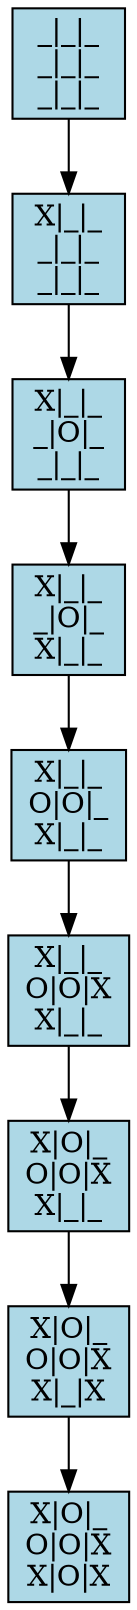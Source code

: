 digraph GameTree {
node [shape=box, style=filled, fillcolor=lightblue];
node0 [label="_|_|_\n_|_|_\n_|_|_"];
node1 [label="X|_|_\n_|_|_\n_|_|_"];
node0 -> node1;
node2 [label="X|_|_\n_|O|_\n_|_|_"];
node1 -> node2;
node3 [label="X|_|_\n_|O|_\nX|_|_"];
node2 -> node3;
node4 [label="X|_|_\nO|O|_\nX|_|_"];
node3 -> node4;
node5 [label="X|_|_\nO|O|X\nX|_|_"];
node4 -> node5;
node6 [label="X|O|_\nO|O|X\nX|_|_"];
node5 -> node6;
node7 [label="X|O|_\nO|O|X\nX|_|X"];
node6 -> node7;
node8 [label="X|O|_\nO|O|X\nX|O|X"];
node7 -> node8;
}
